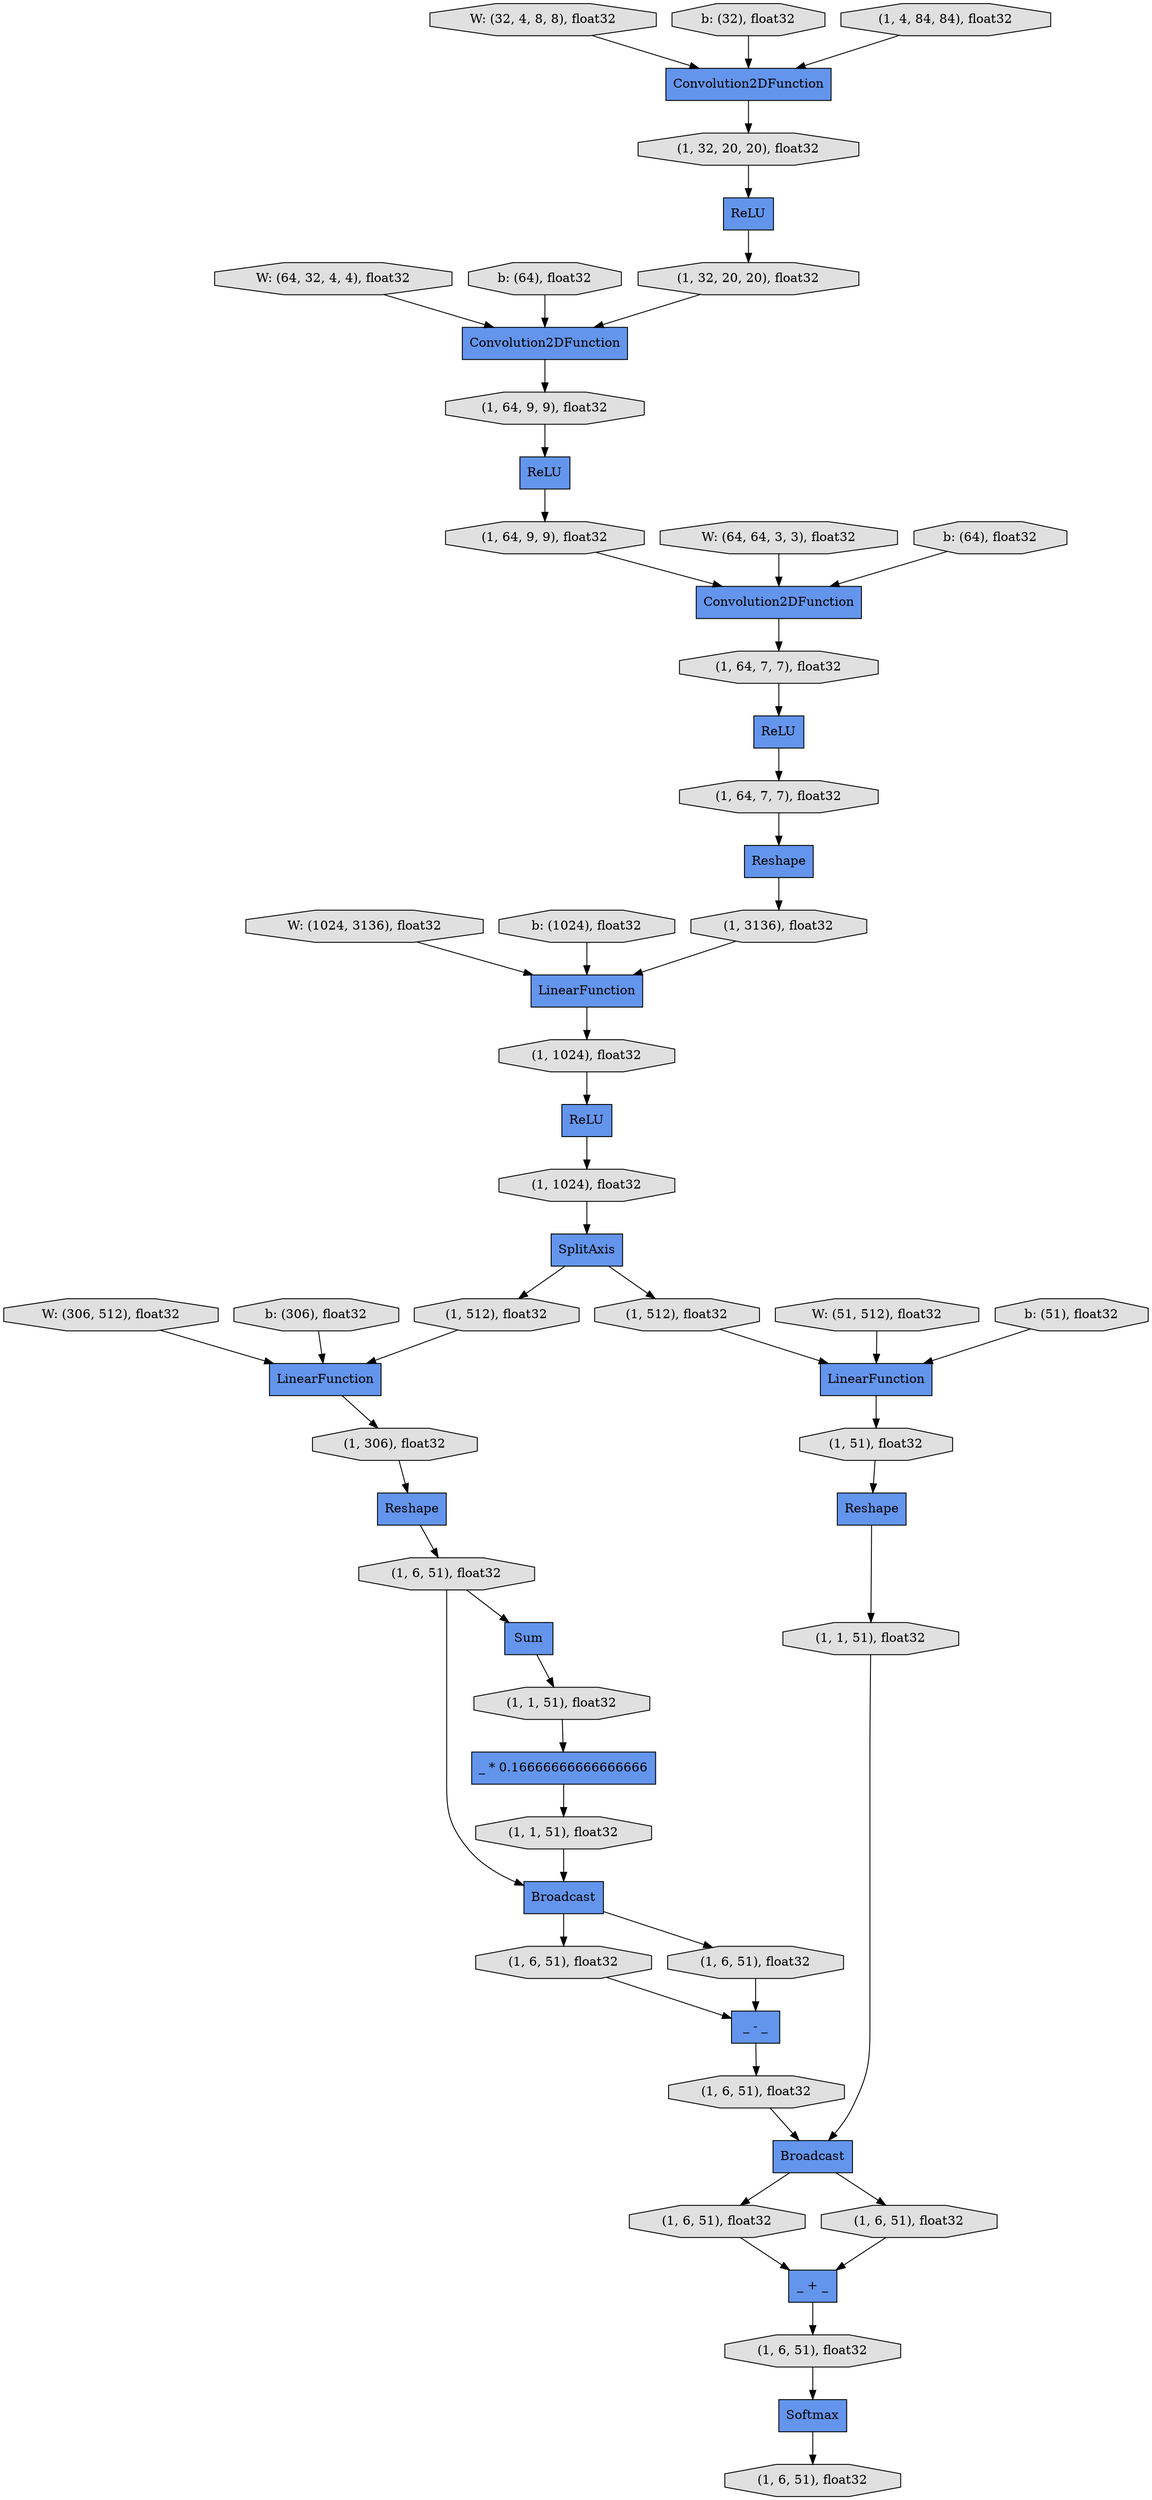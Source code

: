 digraph graphname{rankdir=TB;140456638191632 [label="(1, 1, 51), float32",shape="octagon",fillcolor="#E0E0E0",style="filled"];140456638072848 [label="W: (32, 4, 8, 8), float32",shape="octagon",fillcolor="#E0E0E0",style="filled"];140456638191760 [label="Reshape",shape="record",fillcolor="#6495ED",style="filled"];140456638189776 [label="W: (1024, 3136), float32",shape="octagon",fillcolor="#E0E0E0",style="filled"];140456638191888 [label="(1, 6, 51), float32",shape="octagon",fillcolor="#E0E0E0",style="filled"];140456638071120 [label="LinearFunction",shape="record",fillcolor="#6495ED",style="filled"];140456638073168 [label="b: (32), float32",shape="octagon",fillcolor="#E0E0E0",style="filled"];140456638192080 [label="(1, 6, 51), float32",shape="octagon",fillcolor="#E0E0E0",style="filled"];140456903416336 [label="Broadcast",shape="record",fillcolor="#6495ED",style="filled"];140456638190096 [label="b: (1024), float32",shape="octagon",fillcolor="#E0E0E0",style="filled"];140456638071312 [label="(1, 64, 7, 7), float32",shape="octagon",fillcolor="#E0E0E0",style="filled"];140456638192208 [label="Softmax",shape="record",fillcolor="#6495ED",style="filled"];140456918501968 [label="ReLU",shape="record",fillcolor="#6495ED",style="filled"];140456638192272 [label="(1, 6, 51), float32",shape="octagon",fillcolor="#E0E0E0",style="filled"];140456638073488 [label="W: (64, 32, 4, 4), float32",shape="octagon",fillcolor="#E0E0E0",style="filled"];140456638071504 [label="(1, 64, 7, 7), float32",shape="octagon",fillcolor="#E0E0E0",style="filled"];140456638192400 [label="Broadcast",shape="record",fillcolor="#6495ED",style="filled"];140456638071568 [label="SplitAxis",shape="record",fillcolor="#6495ED",style="filled"];140456947446608 [label="(1, 1, 51), float32",shape="octagon",fillcolor="#E0E0E0",style="filled"];140456638192464 [label="(1, 51), float32",shape="octagon",fillcolor="#E0E0E0",style="filled"];140456638190416 [label="W: (306, 512), float32",shape="octagon",fillcolor="#E0E0E0",style="filled"];140456638071632 [label="(1, 32, 20, 20), float32",shape="octagon",fillcolor="#E0E0E0",style="filled"];140456638192528 [label="_ + _",shape="record",fillcolor="#6495ED",style="filled"];140456638071696 [label="Convolution2DFunction",shape="record",fillcolor="#6495ED",style="filled"];140456638192592 [label="(1, 1, 51), float32",shape="octagon",fillcolor="#E0E0E0",style="filled"];140456947583952 [label="(1, 1024), float32",shape="octagon",fillcolor="#E0E0E0",style="filled"];140456638071760 [label="(1, 64, 9, 9), float32",shape="octagon",fillcolor="#E0E0E0",style="filled"];140456638073808 [label="b: (64), float32",shape="octagon",fillcolor="#E0E0E0",style="filled"];140456947584080 [label="(1, 306), float32",shape="octagon",fillcolor="#E0E0E0",style="filled"];140456638071888 [label="(1, 64, 9, 9), float32",shape="octagon",fillcolor="#E0E0E0",style="filled"];140456638190736 [label="b: (306), float32",shape="octagon",fillcolor="#E0E0E0",style="filled"];140456638192848 [label="(1, 6, 51), float32",shape="octagon",fillcolor="#E0E0E0",style="filled"];140456947584208 [label="(1, 6, 51), float32",shape="octagon",fillcolor="#E0E0E0",style="filled"];140456947582160 [label="(1, 3136), float32",shape="octagon",fillcolor="#E0E0E0",style="filled"];140456638072016 [label="(1, 32, 20, 20), float32",shape="octagon",fillcolor="#E0E0E0",style="filled"];140456638190864 [label="LinearFunction",shape="record",fillcolor="#6495ED",style="filled"];140456638072080 [label="ReLU",shape="record",fillcolor="#6495ED",style="filled"];140456638074128 [label="W: (64, 64, 3, 3), float32",shape="octagon",fillcolor="#E0E0E0",style="filled"];140456638192976 [label="(1, 6, 51), float32",shape="octagon",fillcolor="#E0E0E0",style="filled"];140456947584336 [label="(1, 512), float32",shape="octagon",fillcolor="#E0E0E0",style="filled"];140456638072144 [label="Reshape",shape="record",fillcolor="#6495ED",style="filled"];140456947584400 [label="Sum",shape="record",fillcolor="#6495ED",style="filled"];140456638193040 [label="(1, 6, 51), float32",shape="octagon",fillcolor="#E0E0E0",style="filled"];140456638191056 [label="W: (51, 512), float32",shape="octagon",fillcolor="#E0E0E0",style="filled"];140456947584528 [label="(1, 1024), float32",shape="octagon",fillcolor="#E0E0E0",style="filled"];140456638072336 [label="(1, 4, 84, 84), float32",shape="octagon",fillcolor="#E0E0E0",style="filled"];140456947584592 [label="_ * 0.16666666666666666",shape="record",fillcolor="#6495ED",style="filled"];140456947514960 [label="ReLU",shape="record",fillcolor="#6495ED",style="filled"];140456638074448 [label="b: (64), float32",shape="octagon",fillcolor="#E0E0E0",style="filled"];140456638072400 [label="Convolution2DFunction",shape="record",fillcolor="#6495ED",style="filled"];140456638193296 [label="(1, 6, 51), float32",shape="octagon",fillcolor="#E0E0E0",style="filled"];140456909762192 [label="ReLU",shape="record",fillcolor="#6495ED",style="filled"];140456638072464 [label="Convolution2DFunction",shape="record",fillcolor="#6495ED",style="filled"];140456638072528 [label="LinearFunction",shape="record",fillcolor="#6495ED",style="filled"];140456947584720 [label="(1, 512), float32",shape="octagon",fillcolor="#E0E0E0",style="filled"];140456638072592 [label="Reshape",shape="record",fillcolor="#6495ED",style="filled"];140456638191376 [label="b: (51), float32",shape="octagon",fillcolor="#E0E0E0",style="filled"];140456638191568 [label="_ - _",shape="record",fillcolor="#6495ED",style="filled"];140456638192208 -> 140456638193296;140456638192592 -> 140456638192400;140456638190736 -> 140456638072528;140456947583952 -> 140456638071568;140456638192080 -> 140456638191568;140456947584720 -> 140456638072528;140456638192848 -> 140456638192528;140456638191568 -> 140456638192272;140456638071120 -> 140456947584528;140456638071760 -> 140456909762192;140456638072528 -> 140456947584080;140456638072016 -> 140456638072400;140456638190864 -> 140456638192464;140456638072336 -> 140456638072464;140456909762192 -> 140456638071888;140456638191632 -> 140456903416336;140456638191376 -> 140456638190864;140456638189776 -> 140456638071120;140456638072144 -> 140456947582160;140456638190096 -> 140456638071120;140456638193040 -> 140456638192208;140456638191888 -> 140456638191568;140456947584208 -> 140456947584400;140456947584080 -> 140456638072592;140456638192528 -> 140456638193040;140456903416336 -> 140456638191888;140456638191760 -> 140456638192592;140456638192464 -> 140456638191760;140456947584336 -> 140456638190864;140456638071696 -> 140456638071504;140456638192272 -> 140456638192400;140456638074128 -> 140456638071696;140456638074448 -> 140456638071696;140456638071632 -> 140456918501968;140456638192400 -> 140456638192848;140456903416336 -> 140456638192080;140456638073488 -> 140456638072400;140456947514960 -> 140456947583952;140456638072400 -> 140456638071760;140456638192976 -> 140456638192528;140456947584208 -> 140456903416336;140456638191056 -> 140456638190864;140456638192400 -> 140456638192976;140456638071568 -> 140456947584336;140456638071888 -> 140456638071696;140456947584400 -> 140456947446608;140456638071568 -> 140456947584720;140456638190416 -> 140456638072528;140456947582160 -> 140456638071120;140456638071312 -> 140456638072144;140456638072464 -> 140456638071632;140456638072080 -> 140456638071312;140456918501968 -> 140456638072016;140456947584528 -> 140456947514960;140456638071504 -> 140456638072080;140456638073168 -> 140456638072464;140456947446608 -> 140456947584592;140456638072592 -> 140456947584208;140456638072848 -> 140456638072464;140456947584592 -> 140456638191632;140456638073808 -> 140456638072400;}